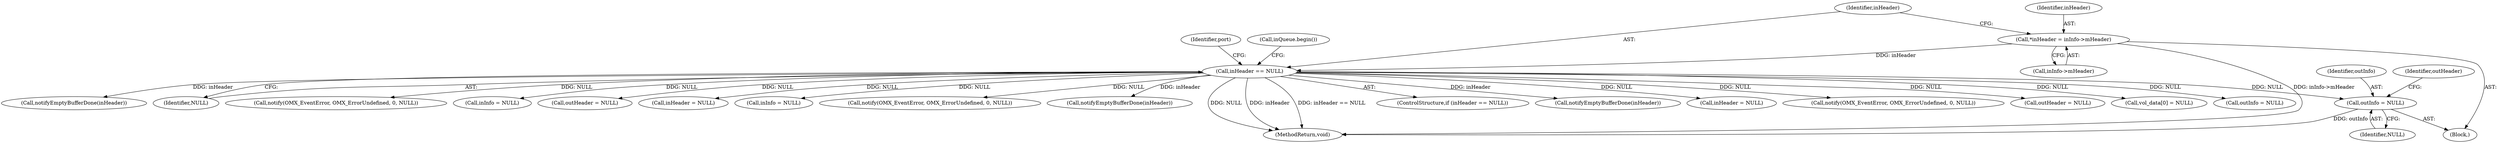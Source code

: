 digraph "0_Android_d2f47191538837e796e2b10c1ff7e1ee35f6e0ab@pointer" {
"1000605" [label="(Call,outInfo = NULL)"];
"1000142" [label="(Call,inHeader == NULL)"];
"1000136" [label="(Call,*inHeader = inInfo->mHeader)"];
"1000615" [label="(MethodReturn,void)"];
"1000137" [label="(Identifier,inHeader)"];
"1000141" [label="(ControlStructure,if (inHeader == NULL))"];
"1000143" [label="(Identifier,inHeader)"];
"1000383" [label="(Call,notifyEmptyBufferDone(inHeader))"];
"1000156" [label="(Identifier,port)"];
"1000136" [label="(Call,*inHeader = inInfo->mHeader)"];
"1000385" [label="(Call,inHeader = NULL)"];
"1000329" [label="(Call,notify(OMX_EventError, OMX_ErrorUndefined, 0, NULL))"];
"1000609" [label="(Identifier,outHeader)"];
"1000234" [label="(Call,outHeader = NULL)"];
"1000278" [label="(Call,vol_data[0] = NULL)"];
"1000229" [label="(Call,outInfo = NULL)"];
"1000605" [label="(Call,outInfo = NULL)"];
"1000147" [label="(Call,inQueue.begin())"];
"1000556" [label="(Call,notifyEmptyBufferDone(inHeader))"];
"1000144" [label="(Identifier,NULL)"];
"1000606" [label="(Identifier,outInfo)"];
"1000607" [label="(Identifier,NULL)"];
"1000348" [label="(Call,notify(OMX_EventError, OMX_ErrorUndefined, 0, NULL))"];
"1000553" [label="(Call,inInfo = NULL)"];
"1000610" [label="(Call,outHeader = NULL)"];
"1000142" [label="(Call,inHeader == NULL)"];
"1000558" [label="(Call,inHeader = NULL)"];
"1000380" [label="(Call,inInfo = NULL)"];
"1000129" [label="(Block,)"];
"1000489" [label="(Call,notify(OMX_EventError, OMX_ErrorUndefined, 0, NULL))"];
"1000182" [label="(Call,notifyEmptyBufferDone(inHeader))"];
"1000138" [label="(Call,inInfo->mHeader)"];
"1000605" -> "1000129"  [label="AST: "];
"1000605" -> "1000607"  [label="CFG: "];
"1000606" -> "1000605"  [label="AST: "];
"1000607" -> "1000605"  [label="AST: "];
"1000609" -> "1000605"  [label="CFG: "];
"1000605" -> "1000615"  [label="DDG: outInfo"];
"1000142" -> "1000605"  [label="DDG: NULL"];
"1000142" -> "1000141"  [label="AST: "];
"1000142" -> "1000144"  [label="CFG: "];
"1000143" -> "1000142"  [label="AST: "];
"1000144" -> "1000142"  [label="AST: "];
"1000147" -> "1000142"  [label="CFG: "];
"1000156" -> "1000142"  [label="CFG: "];
"1000142" -> "1000615"  [label="DDG: inHeader == NULL"];
"1000142" -> "1000615"  [label="DDG: NULL"];
"1000142" -> "1000615"  [label="DDG: inHeader"];
"1000136" -> "1000142"  [label="DDG: inHeader"];
"1000142" -> "1000182"  [label="DDG: inHeader"];
"1000142" -> "1000229"  [label="DDG: NULL"];
"1000142" -> "1000234"  [label="DDG: NULL"];
"1000142" -> "1000278"  [label="DDG: NULL"];
"1000142" -> "1000329"  [label="DDG: NULL"];
"1000142" -> "1000348"  [label="DDG: NULL"];
"1000142" -> "1000380"  [label="DDG: NULL"];
"1000142" -> "1000383"  [label="DDG: inHeader"];
"1000142" -> "1000385"  [label="DDG: NULL"];
"1000142" -> "1000489"  [label="DDG: NULL"];
"1000142" -> "1000553"  [label="DDG: NULL"];
"1000142" -> "1000556"  [label="DDG: inHeader"];
"1000142" -> "1000558"  [label="DDG: NULL"];
"1000142" -> "1000610"  [label="DDG: NULL"];
"1000136" -> "1000129"  [label="AST: "];
"1000136" -> "1000138"  [label="CFG: "];
"1000137" -> "1000136"  [label="AST: "];
"1000138" -> "1000136"  [label="AST: "];
"1000143" -> "1000136"  [label="CFG: "];
"1000136" -> "1000615"  [label="DDG: inInfo->mHeader"];
}
